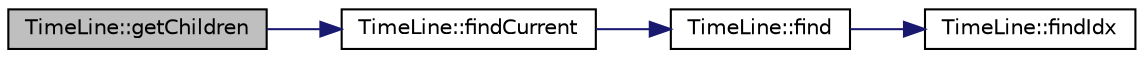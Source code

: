 digraph "TimeLine::getChildren"
{
 // INTERACTIVE_SVG=YES
  edge [fontname="Helvetica",fontsize="10",labelfontname="Helvetica",labelfontsize="10"];
  node [fontname="Helvetica",fontsize="10",shape=record];
  rankdir="LR";
  Node1 [label="TimeLine::getChildren",height=0.2,width=0.4,color="black", fillcolor="grey75", style="filled", fontcolor="black"];
  Node1 -> Node2 [color="midnightblue",fontsize="10",style="solid",fontname="Helvetica"];
  Node2 [label="TimeLine::findCurrent",height=0.2,width=0.4,color="black", fillcolor="white", style="filled",URL="$dc/df5/class_time_line.html#a0a7bd11171713bc259a1c2934f6ac3ce"];
  Node2 -> Node3 [color="midnightblue",fontsize="10",style="solid",fontname="Helvetica"];
  Node3 [label="TimeLine::find",height=0.2,width=0.4,color="black", fillcolor="white", style="filled",URL="$dc/df5/class_time_line.html#a20333e888ea77da2e901c34bf72ad87c"];
  Node3 -> Node4 [color="midnightblue",fontsize="10",style="solid",fontname="Helvetica"];
  Node4 [label="TimeLine::findIdx",height=0.2,width=0.4,color="black", fillcolor="white", style="filled",URL="$dc/df5/class_time_line.html#aef09f9a24be0bc933d1d789d4930d759"];
}
